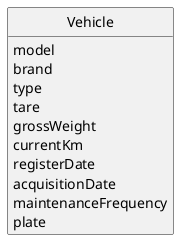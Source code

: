 @startuml
skinparam monochrome true
skinparam packageStyle rectangle
skinparam shadowing false


skinparam classAttributeIconSize 0

hide circle
hide methods


class Vehicle {
    model
    brand
    type
    tare
    grossWeight
    currentKm
    registerDate
    acquisitionDate
    maintenanceFrequency
    plate
}

@enduml